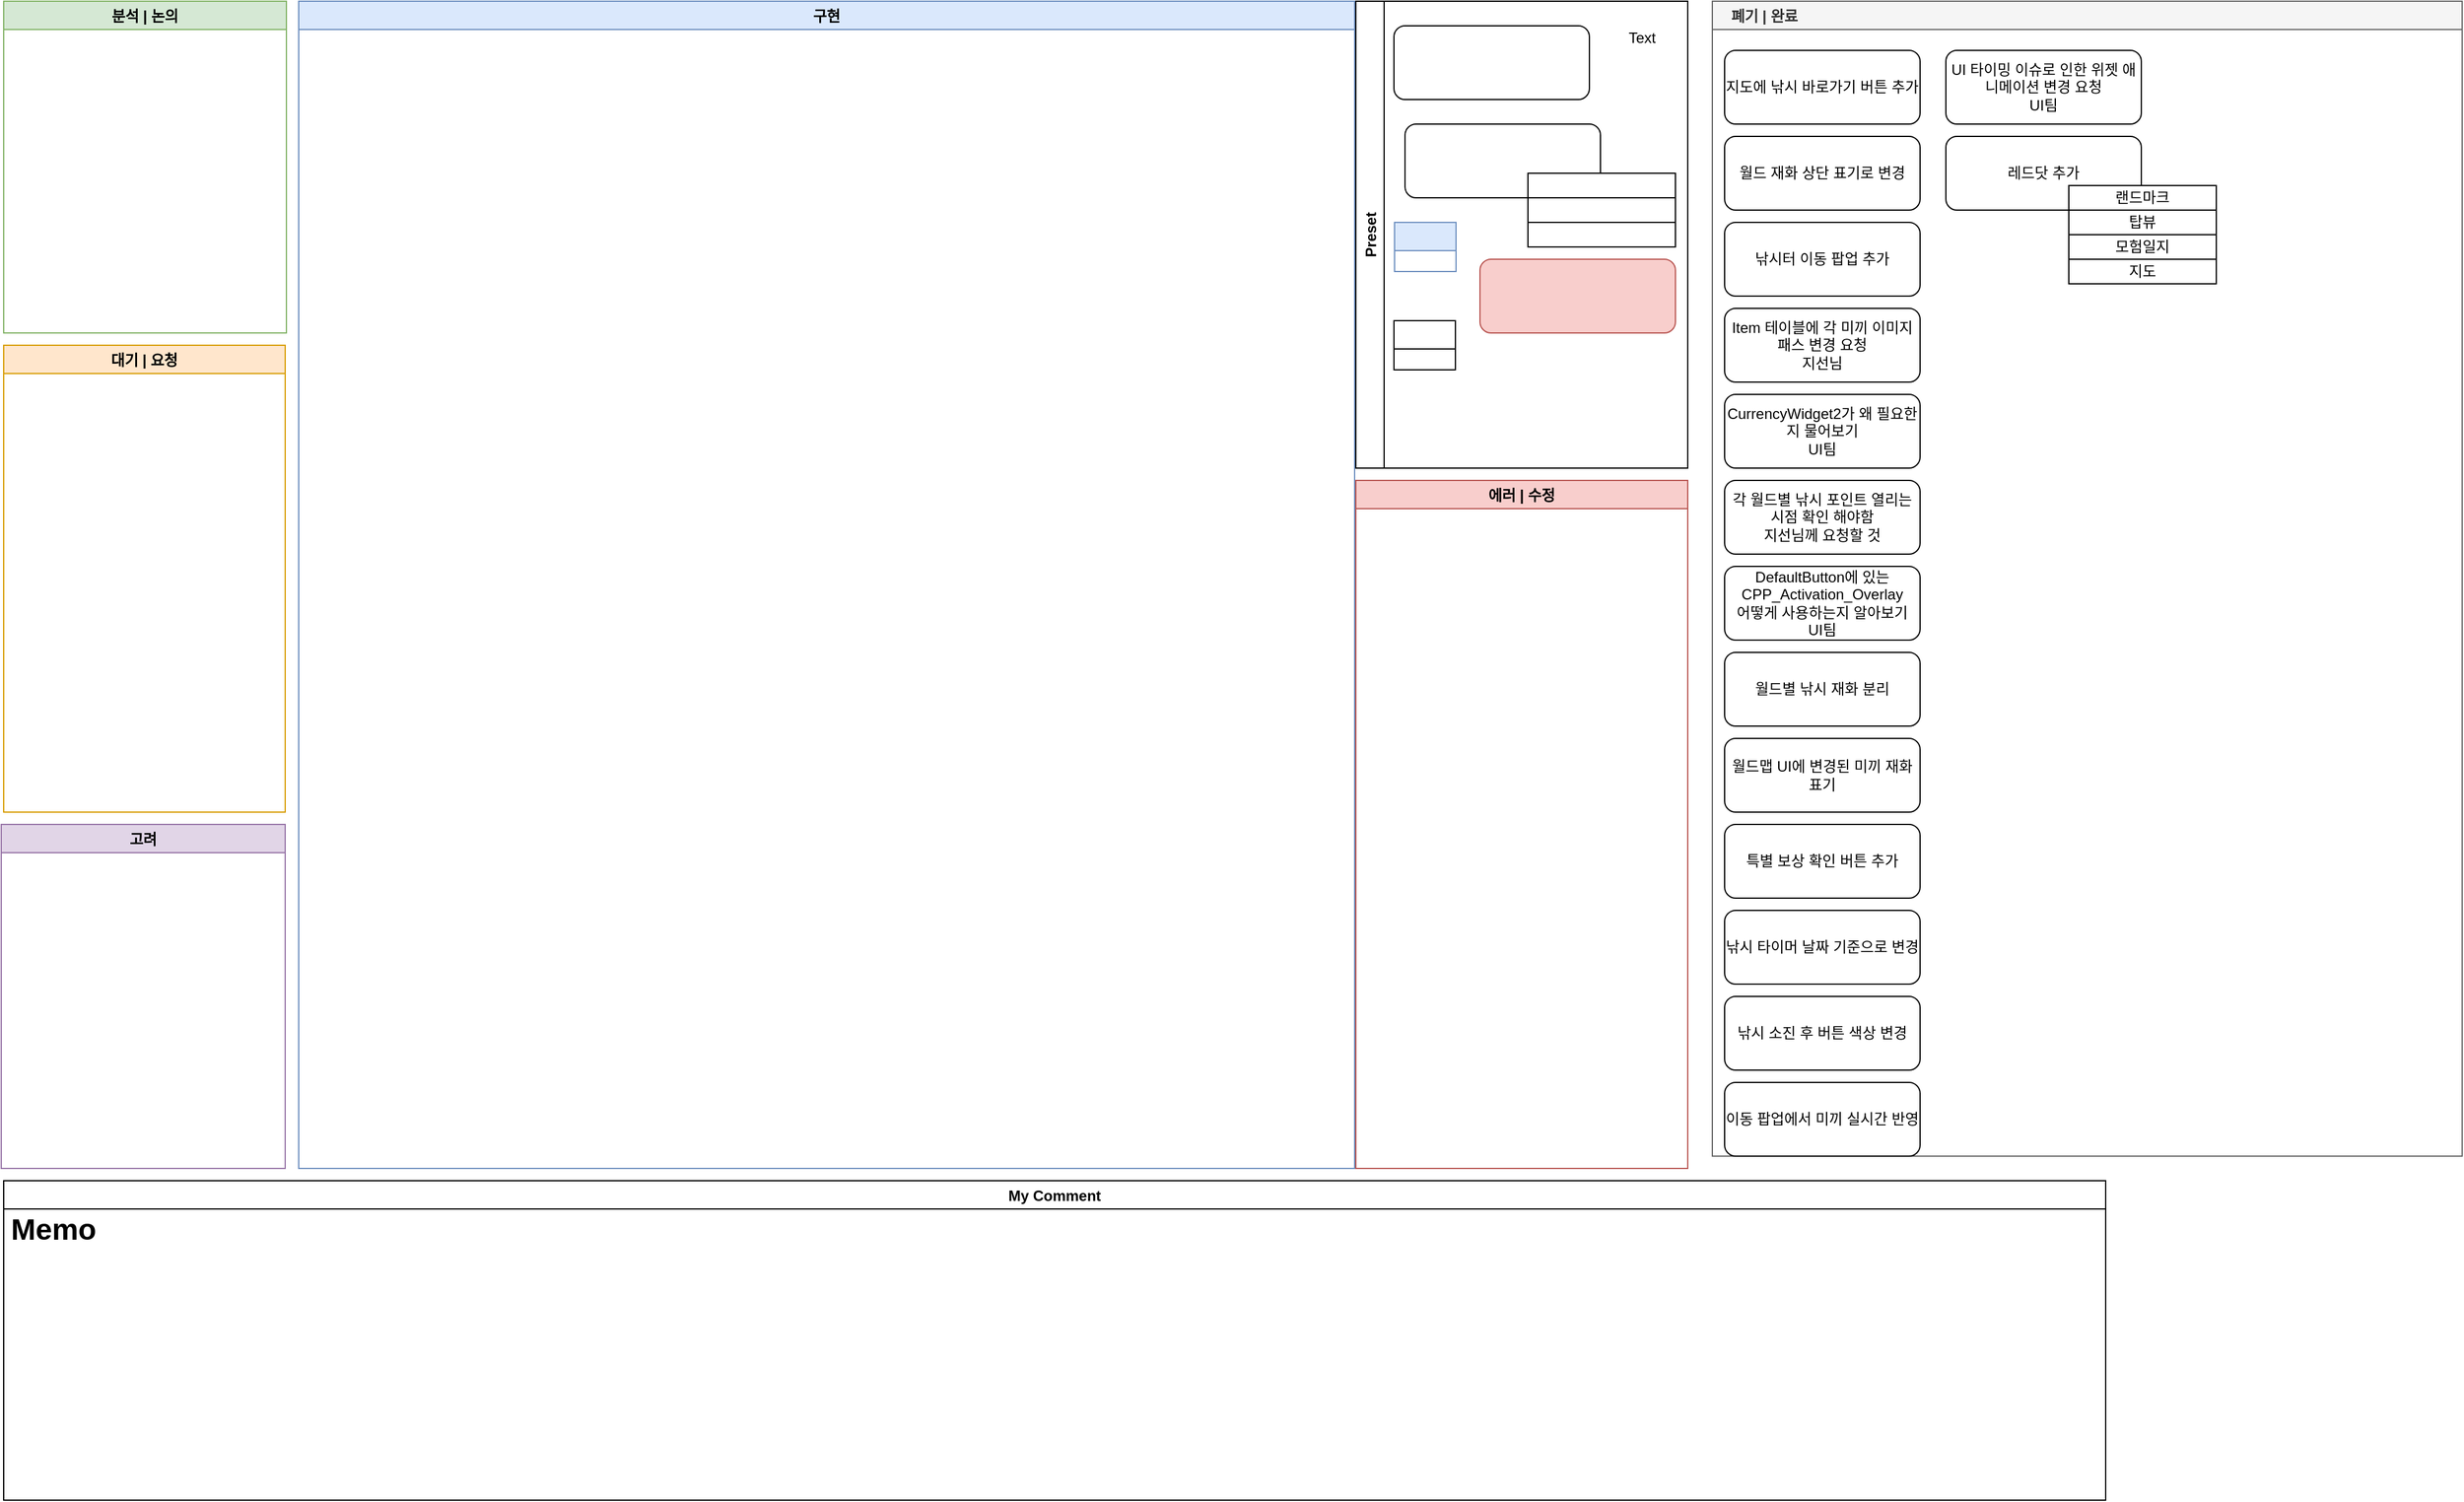 <mxfile version="24.4.9" type="github">
  <diagram id="sQ8EXhfYu_Z4RW1TYD9f" name="Page-1">
    <mxGraphModel dx="2049" dy="1066" grid="1" gridSize="10" guides="1" tooltips="1" connect="0" arrows="1" fold="1" page="1" pageScale="1" pageWidth="827" pageHeight="1169" math="0" shadow="0">
      <root>
        <mxCell id="0" />
        <mxCell id="1" parent="0" />
        <mxCell id="wOnGFkAYj0Utu0_wV-MN-16" value="구현" style="swimlane;fillColor=#dae8fc;strokeColor=#6c8ebf;" parent="1" vertex="1">
          <mxGeometry x="270" y="50" width="859" height="950" as="geometry" />
        </mxCell>
        <mxCell id="wOnGFkAYj0Utu0_wV-MN-17" value="분석 | 논의" style="swimlane;strokeColor=#82b366;fillColor=#D5E8D4;" parent="1" vertex="1">
          <mxGeometry x="30" y="50" width="230" height="270" as="geometry" />
        </mxCell>
        <mxCell id="MTrl5ynQiznJmTlUDSWs-4" value="대기 | 요청" style="swimlane;strokeColor=#d79b00;fillColor=#ffe6cc;" parent="1" vertex="1">
          <mxGeometry x="30" y="330" width="229" height="380" as="geometry" />
        </mxCell>
        <mxCell id="hDPYIisuoytdxOGGVnbc-3" value="    폐기 | 완료" style="swimlane;strokeColor=#666666;fillColor=#f5f5f5;fontColor=#333333;align=left;" parent="1" vertex="1">
          <mxGeometry x="1420" y="50" width="610" height="940" as="geometry">
            <mxRectangle x="1130" y="50" width="90" height="23" as="alternateBounds" />
          </mxGeometry>
        </mxCell>
        <mxCell id="QOW8IyzNT6ggvtPZmbmT-4" value="지도에 낚시 바로가기 버튼 추가" style="rounded=1;whiteSpace=wrap;html=1;" vertex="1" parent="hDPYIisuoytdxOGGVnbc-3">
          <mxGeometry x="10" y="40" width="159" height="60" as="geometry" />
        </mxCell>
        <mxCell id="QOW8IyzNT6ggvtPZmbmT-5" value="월드 재화 상단 표기로 변경" style="rounded=1;whiteSpace=wrap;html=1;" vertex="1" parent="hDPYIisuoytdxOGGVnbc-3">
          <mxGeometry x="10" y="110" width="159" height="60" as="geometry" />
        </mxCell>
        <mxCell id="QOW8IyzNT6ggvtPZmbmT-3" value="낚시터 이동 팝업 추가" style="rounded=1;whiteSpace=wrap;html=1;" vertex="1" parent="hDPYIisuoytdxOGGVnbc-3">
          <mxGeometry x="10" y="180" width="159" height="60" as="geometry" />
        </mxCell>
        <mxCell id="QOW8IyzNT6ggvtPZmbmT-13" value="Item 테이블에 각 미끼 이미지 패스 변경 요청&lt;br&gt;지선님" style="rounded=1;whiteSpace=wrap;html=1;" vertex="1" parent="hDPYIisuoytdxOGGVnbc-3">
          <mxGeometry x="10" y="250" width="159" height="60" as="geometry" />
        </mxCell>
        <mxCell id="QOW8IyzNT6ggvtPZmbmT-12" value="CurrencyWidget2가 왜 필요한지 물어보기&lt;br&gt;UI팀" style="rounded=1;whiteSpace=wrap;html=1;" vertex="1" parent="hDPYIisuoytdxOGGVnbc-3">
          <mxGeometry x="10" y="320" width="159" height="60" as="geometry" />
        </mxCell>
        <mxCell id="QOW8IyzNT6ggvtPZmbmT-8" value="각 월드별 낚시 포인트 열리는 시점 확인 해야함&lt;br&gt;지선님께 요청할 것" style="rounded=1;whiteSpace=wrap;html=1;" vertex="1" parent="hDPYIisuoytdxOGGVnbc-3">
          <mxGeometry x="10" y="390" width="159" height="60" as="geometry" />
        </mxCell>
        <mxCell id="QOW8IyzNT6ggvtPZmbmT-10" value="DefaultButton에 있는 CPP_Activation_Overlay&lt;br&gt;어떻게 사용하는지 알아보기&lt;br&gt;UI팀" style="rounded=1;whiteSpace=wrap;html=1;" vertex="1" parent="hDPYIisuoytdxOGGVnbc-3">
          <mxGeometry x="10" y="460" width="159" height="60" as="geometry" />
        </mxCell>
        <mxCell id="QOW8IyzNT6ggvtPZmbmT-6" value="월드별 낚시 재화 분리" style="rounded=1;whiteSpace=wrap;html=1;" vertex="1" parent="hDPYIisuoytdxOGGVnbc-3">
          <mxGeometry x="10" y="530" width="159" height="60" as="geometry" />
        </mxCell>
        <mxCell id="QOW8IyzNT6ggvtPZmbmT-14" value="월드맵 UI에 변경된 미끼 재화 표기" style="rounded=1;whiteSpace=wrap;html=1;" vertex="1" parent="hDPYIisuoytdxOGGVnbc-3">
          <mxGeometry x="10" y="600" width="159" height="60" as="geometry" />
        </mxCell>
        <mxCell id="QOW8IyzNT6ggvtPZmbmT-7" value="특별 보상 확인 버튼 추가" style="rounded=1;whiteSpace=wrap;html=1;" vertex="1" parent="hDPYIisuoytdxOGGVnbc-3">
          <mxGeometry x="10" y="670" width="159" height="60" as="geometry" />
        </mxCell>
        <mxCell id="QOW8IyzNT6ggvtPZmbmT-1" value="낚시 타이머 날짜 기준으로 변경" style="rounded=1;whiteSpace=wrap;html=1;" vertex="1" parent="hDPYIisuoytdxOGGVnbc-3">
          <mxGeometry x="10" y="740" width="159" height="60" as="geometry" />
        </mxCell>
        <mxCell id="QOW8IyzNT6ggvtPZmbmT-2" value="낚시 소진 후 버튼 색상 변경" style="rounded=1;whiteSpace=wrap;html=1;" vertex="1" parent="hDPYIisuoytdxOGGVnbc-3">
          <mxGeometry x="10" y="810" width="159" height="60" as="geometry" />
        </mxCell>
        <mxCell id="QOW8IyzNT6ggvtPZmbmT-20" value="UI 타이밍 이슈로 인한 위젯 애니메이션 변경 요청&lt;br&gt;UI팀" style="rounded=1;whiteSpace=wrap;html=1;" vertex="1" parent="hDPYIisuoytdxOGGVnbc-3">
          <mxGeometry x="190" y="40" width="159" height="60" as="geometry" />
        </mxCell>
        <mxCell id="QOW8IyzNT6ggvtPZmbmT-11" value="이동 팝업에서 미끼 실시간 반영" style="rounded=1;whiteSpace=wrap;html=1;" vertex="1" parent="hDPYIisuoytdxOGGVnbc-3">
          <mxGeometry x="10" y="880" width="159" height="60" as="geometry" />
        </mxCell>
        <mxCell id="QOW8IyzNT6ggvtPZmbmT-22" value="" style="group" vertex="1" connectable="0" parent="hDPYIisuoytdxOGGVnbc-3">
          <mxGeometry x="190" y="110" width="220" height="120" as="geometry" />
        </mxCell>
        <mxCell id="QOW8IyzNT6ggvtPZmbmT-15" value="" style="group" vertex="1" connectable="0" parent="QOW8IyzNT6ggvtPZmbmT-22">
          <mxGeometry width="220" height="100" as="geometry" />
        </mxCell>
        <mxCell id="QOW8IyzNT6ggvtPZmbmT-16" value="모험일지" style="rounded=0;whiteSpace=wrap;html=1;" vertex="1" parent="QOW8IyzNT6ggvtPZmbmT-15">
          <mxGeometry x="100" y="80" width="120" height="20" as="geometry" />
        </mxCell>
        <mxCell id="QOW8IyzNT6ggvtPZmbmT-17" value="레드닷 추가" style="rounded=1;whiteSpace=wrap;html=1;" vertex="1" parent="QOW8IyzNT6ggvtPZmbmT-15">
          <mxGeometry width="159" height="60" as="geometry" />
        </mxCell>
        <mxCell id="QOW8IyzNT6ggvtPZmbmT-18" value="탑뷰" style="rounded=0;whiteSpace=wrap;html=1;" vertex="1" parent="QOW8IyzNT6ggvtPZmbmT-15">
          <mxGeometry x="100" y="60" width="120" height="20" as="geometry" />
        </mxCell>
        <mxCell id="QOW8IyzNT6ggvtPZmbmT-19" value="랜드마크" style="rounded=0;whiteSpace=wrap;html=1;" vertex="1" parent="QOW8IyzNT6ggvtPZmbmT-15">
          <mxGeometry x="100" y="40" width="120" height="20" as="geometry" />
        </mxCell>
        <mxCell id="QOW8IyzNT6ggvtPZmbmT-21" value="지도" style="rounded=0;whiteSpace=wrap;html=1;" vertex="1" parent="QOW8IyzNT6ggvtPZmbmT-22">
          <mxGeometry x="100" y="100" width="120" height="20" as="geometry" />
        </mxCell>
        <mxCell id="6kkVd8V_ymKgZ0_L0vxy-3" value="My Comment" style="swimlane;" parent="1" vertex="1">
          <mxGeometry x="30" y="1010" width="1710" height="260" as="geometry">
            <mxRectangle x="49" y="720" width="100" height="23" as="alternateBounds" />
          </mxGeometry>
        </mxCell>
        <mxCell id="KfCYHrgsOKh0RXw9eGPa-2" value="&lt;h1&gt;Memo&lt;/h1&gt;&lt;div&gt;&lt;br&gt;&lt;/div&gt;" style="text;html=1;strokeColor=none;fillColor=none;spacing=5;spacingTop=-20;whiteSpace=wrap;overflow=hidden;rounded=0;align=left;" parent="6kkVd8V_ymKgZ0_L0vxy-3" vertex="1">
          <mxGeometry x="1" y="20" width="1070" height="240" as="geometry" />
        </mxCell>
        <mxCell id="wOnGFkAYj0Utu0_wV-MN-18" value="고려" style="swimlane;fillColor=#e1d5e7;strokeColor=#9673a6;" parent="1" vertex="1">
          <mxGeometry x="28" y="720" width="231" height="280" as="geometry" />
        </mxCell>
        <mxCell id="oumLD8d3DvaTa1NXrWpt-27" value="Preset" style="swimlane;horizontal=0;" parent="1" vertex="1">
          <mxGeometry x="1130" y="50" width="270" height="380" as="geometry" />
        </mxCell>
        <mxCell id="oumLD8d3DvaTa1NXrWpt-32" value="" style="swimlane;fillColor=#dae8fc;strokeColor=#6c8ebf;" parent="oumLD8d3DvaTa1NXrWpt-27" vertex="1" collapsed="1">
          <mxGeometry x="31.5" y="180" width="50" height="40" as="geometry">
            <mxRectangle x="31.5" y="180" width="219.5" height="60" as="alternateBounds" />
          </mxGeometry>
        </mxCell>
        <mxCell id="oumLD8d3DvaTa1NXrWpt-34" value="" style="swimlane;" parent="oumLD8d3DvaTa1NXrWpt-27" vertex="1" collapsed="1">
          <mxGeometry x="31" y="260" width="50" height="40" as="geometry">
            <mxRectangle x="31" y="260" width="219" height="50" as="alternateBounds" />
          </mxGeometry>
        </mxCell>
        <mxCell id="Fb32EvJjGHJRLybvlaYY-3" value="Text" style="text;html=1;align=left;verticalAlign=middle;resizable=0;points=[];autosize=1;strokeColor=none;" parent="oumLD8d3DvaTa1NXrWpt-27" vertex="1">
          <mxGeometry x="220" y="20" width="40" height="20" as="geometry" />
        </mxCell>
        <mxCell id="tH88tRurDEZZYX3UZ1Wb-1" value="" style="rounded=1;whiteSpace=wrap;html=1;" parent="oumLD8d3DvaTa1NXrWpt-27" vertex="1">
          <mxGeometry x="31" y="20" width="159" height="60" as="geometry" />
        </mxCell>
        <mxCell id="8vmb4RLjWRvc2X2qJKQM-1" value="" style="rounded=1;whiteSpace=wrap;html=1;fillColor=#f8cecc;strokeColor=#b85450;" parent="oumLD8d3DvaTa1NXrWpt-27" vertex="1">
          <mxGeometry x="101" y="210" width="159" height="60" as="geometry" />
        </mxCell>
        <mxCell id="Lh-9QCx4mtw0z8OulHlL-3" value="" style="group" parent="oumLD8d3DvaTa1NXrWpt-27" vertex="1" connectable="0">
          <mxGeometry x="40" y="100" width="220" height="100" as="geometry" />
        </mxCell>
        <mxCell id="Lh-9QCx4mtw0z8OulHlL-2" value="" style="rounded=0;whiteSpace=wrap;html=1;" parent="Lh-9QCx4mtw0z8OulHlL-3" vertex="1">
          <mxGeometry x="100" y="80" width="120" height="20" as="geometry" />
        </mxCell>
        <mxCell id="oumLD8d3DvaTa1NXrWpt-28" value="" style="rounded=1;whiteSpace=wrap;html=1;" parent="Lh-9QCx4mtw0z8OulHlL-3" vertex="1">
          <mxGeometry width="159" height="60" as="geometry" />
        </mxCell>
        <mxCell id="oumLD8d3DvaTa1NXrWpt-29" value="" style="rounded=0;whiteSpace=wrap;html=1;" parent="Lh-9QCx4mtw0z8OulHlL-3" vertex="1">
          <mxGeometry x="100" y="60" width="120" height="20" as="geometry" />
        </mxCell>
        <mxCell id="oumLD8d3DvaTa1NXrWpt-30" value="" style="rounded=0;whiteSpace=wrap;html=1;" parent="Lh-9QCx4mtw0z8OulHlL-3" vertex="1">
          <mxGeometry x="100" y="40" width="120" height="20" as="geometry" />
        </mxCell>
        <mxCell id="9A0mLHsorhuxDrabdEOj-9" value="에러 | 수정" style="swimlane;fillColor=#f8cecc;strokeColor=#b85450;startSize=23;" parent="1" vertex="1">
          <mxGeometry x="1130" y="440" width="270" height="560" as="geometry">
            <mxRectangle x="620" y="440" width="90" height="23" as="alternateBounds" />
          </mxGeometry>
        </mxCell>
      </root>
    </mxGraphModel>
  </diagram>
</mxfile>
